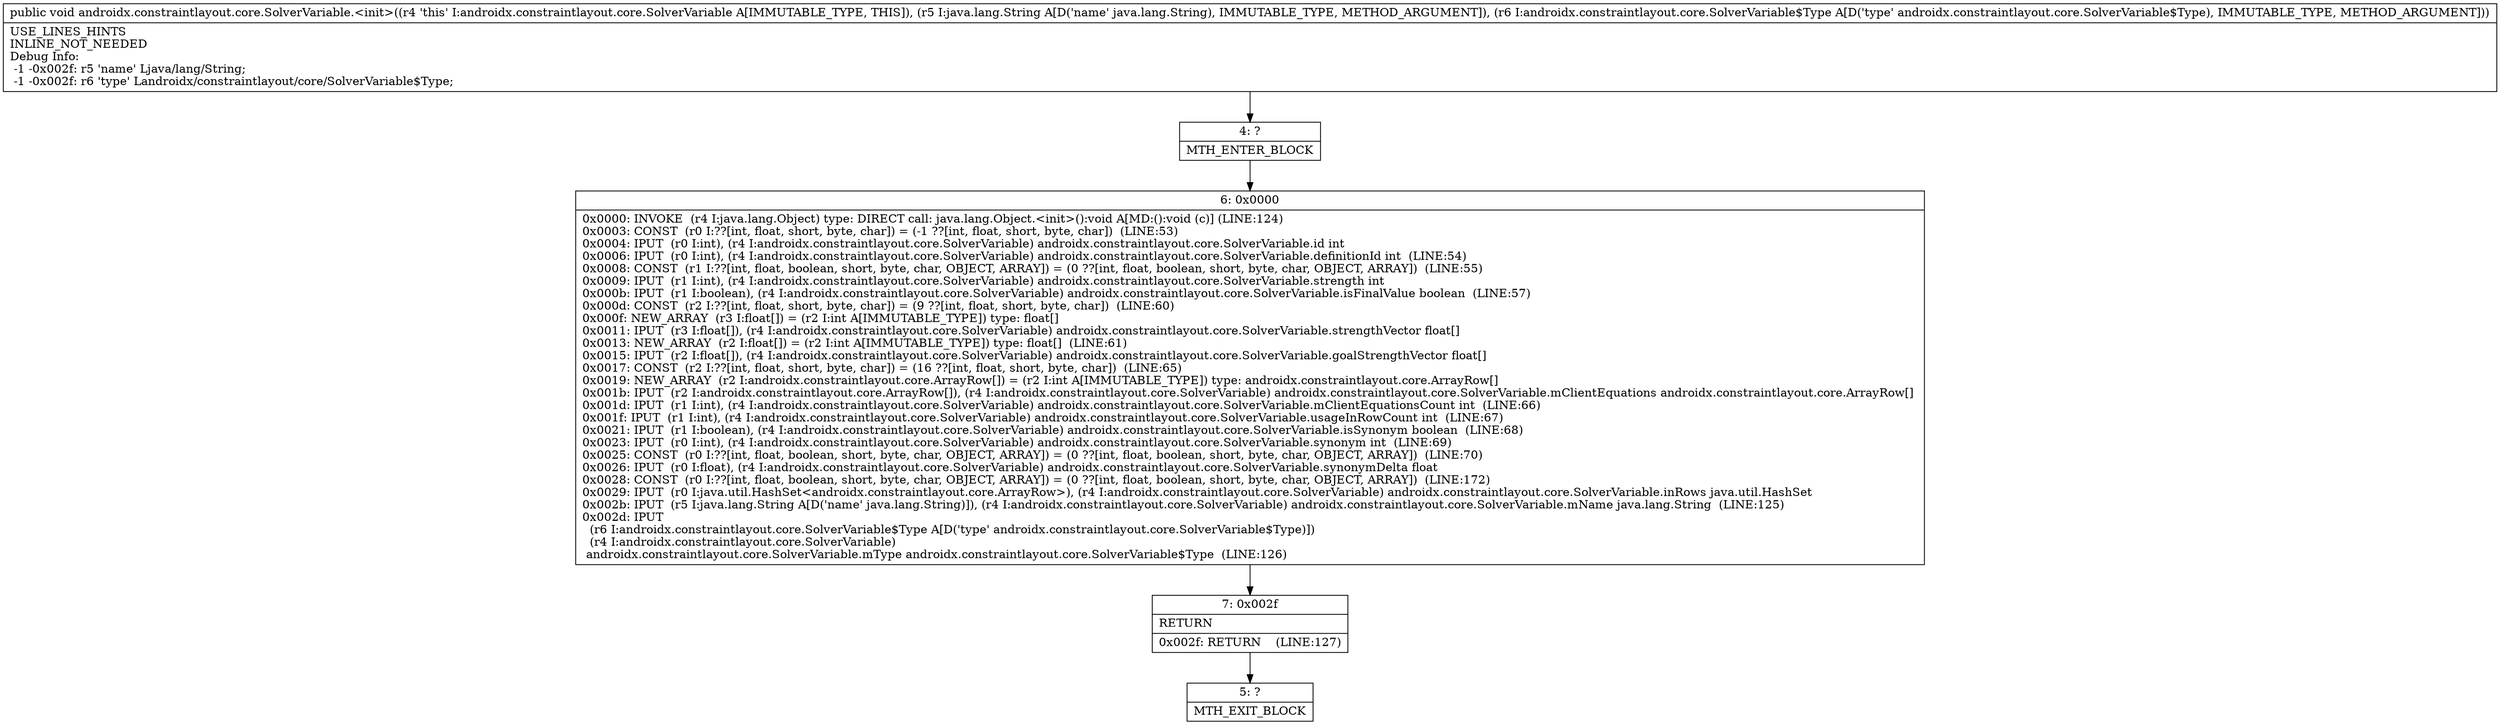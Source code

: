 digraph "CFG forandroidx.constraintlayout.core.SolverVariable.\<init\>(Ljava\/lang\/String;Landroidx\/constraintlayout\/core\/SolverVariable$Type;)V" {
Node_4 [shape=record,label="{4\:\ ?|MTH_ENTER_BLOCK\l}"];
Node_6 [shape=record,label="{6\:\ 0x0000|0x0000: INVOKE  (r4 I:java.lang.Object) type: DIRECT call: java.lang.Object.\<init\>():void A[MD:():void (c)] (LINE:124)\l0x0003: CONST  (r0 I:??[int, float, short, byte, char]) = (\-1 ??[int, float, short, byte, char])  (LINE:53)\l0x0004: IPUT  (r0 I:int), (r4 I:androidx.constraintlayout.core.SolverVariable) androidx.constraintlayout.core.SolverVariable.id int \l0x0006: IPUT  (r0 I:int), (r4 I:androidx.constraintlayout.core.SolverVariable) androidx.constraintlayout.core.SolverVariable.definitionId int  (LINE:54)\l0x0008: CONST  (r1 I:??[int, float, boolean, short, byte, char, OBJECT, ARRAY]) = (0 ??[int, float, boolean, short, byte, char, OBJECT, ARRAY])  (LINE:55)\l0x0009: IPUT  (r1 I:int), (r4 I:androidx.constraintlayout.core.SolverVariable) androidx.constraintlayout.core.SolverVariable.strength int \l0x000b: IPUT  (r1 I:boolean), (r4 I:androidx.constraintlayout.core.SolverVariable) androidx.constraintlayout.core.SolverVariable.isFinalValue boolean  (LINE:57)\l0x000d: CONST  (r2 I:??[int, float, short, byte, char]) = (9 ??[int, float, short, byte, char])  (LINE:60)\l0x000f: NEW_ARRAY  (r3 I:float[]) = (r2 I:int A[IMMUTABLE_TYPE]) type: float[] \l0x0011: IPUT  (r3 I:float[]), (r4 I:androidx.constraintlayout.core.SolverVariable) androidx.constraintlayout.core.SolverVariable.strengthVector float[] \l0x0013: NEW_ARRAY  (r2 I:float[]) = (r2 I:int A[IMMUTABLE_TYPE]) type: float[]  (LINE:61)\l0x0015: IPUT  (r2 I:float[]), (r4 I:androidx.constraintlayout.core.SolverVariable) androidx.constraintlayout.core.SolverVariable.goalStrengthVector float[] \l0x0017: CONST  (r2 I:??[int, float, short, byte, char]) = (16 ??[int, float, short, byte, char])  (LINE:65)\l0x0019: NEW_ARRAY  (r2 I:androidx.constraintlayout.core.ArrayRow[]) = (r2 I:int A[IMMUTABLE_TYPE]) type: androidx.constraintlayout.core.ArrayRow[] \l0x001b: IPUT  (r2 I:androidx.constraintlayout.core.ArrayRow[]), (r4 I:androidx.constraintlayout.core.SolverVariable) androidx.constraintlayout.core.SolverVariable.mClientEquations androidx.constraintlayout.core.ArrayRow[] \l0x001d: IPUT  (r1 I:int), (r4 I:androidx.constraintlayout.core.SolverVariable) androidx.constraintlayout.core.SolverVariable.mClientEquationsCount int  (LINE:66)\l0x001f: IPUT  (r1 I:int), (r4 I:androidx.constraintlayout.core.SolverVariable) androidx.constraintlayout.core.SolverVariable.usageInRowCount int  (LINE:67)\l0x0021: IPUT  (r1 I:boolean), (r4 I:androidx.constraintlayout.core.SolverVariable) androidx.constraintlayout.core.SolverVariable.isSynonym boolean  (LINE:68)\l0x0023: IPUT  (r0 I:int), (r4 I:androidx.constraintlayout.core.SolverVariable) androidx.constraintlayout.core.SolverVariable.synonym int  (LINE:69)\l0x0025: CONST  (r0 I:??[int, float, boolean, short, byte, char, OBJECT, ARRAY]) = (0 ??[int, float, boolean, short, byte, char, OBJECT, ARRAY])  (LINE:70)\l0x0026: IPUT  (r0 I:float), (r4 I:androidx.constraintlayout.core.SolverVariable) androidx.constraintlayout.core.SolverVariable.synonymDelta float \l0x0028: CONST  (r0 I:??[int, float, boolean, short, byte, char, OBJECT, ARRAY]) = (0 ??[int, float, boolean, short, byte, char, OBJECT, ARRAY])  (LINE:172)\l0x0029: IPUT  (r0 I:java.util.HashSet\<androidx.constraintlayout.core.ArrayRow\>), (r4 I:androidx.constraintlayout.core.SolverVariable) androidx.constraintlayout.core.SolverVariable.inRows java.util.HashSet \l0x002b: IPUT  (r5 I:java.lang.String A[D('name' java.lang.String)]), (r4 I:androidx.constraintlayout.core.SolverVariable) androidx.constraintlayout.core.SolverVariable.mName java.lang.String  (LINE:125)\l0x002d: IPUT  \l  (r6 I:androidx.constraintlayout.core.SolverVariable$Type A[D('type' androidx.constraintlayout.core.SolverVariable$Type)])\l  (r4 I:androidx.constraintlayout.core.SolverVariable)\l androidx.constraintlayout.core.SolverVariable.mType androidx.constraintlayout.core.SolverVariable$Type  (LINE:126)\l}"];
Node_7 [shape=record,label="{7\:\ 0x002f|RETURN\l|0x002f: RETURN    (LINE:127)\l}"];
Node_5 [shape=record,label="{5\:\ ?|MTH_EXIT_BLOCK\l}"];
MethodNode[shape=record,label="{public void androidx.constraintlayout.core.SolverVariable.\<init\>((r4 'this' I:androidx.constraintlayout.core.SolverVariable A[IMMUTABLE_TYPE, THIS]), (r5 I:java.lang.String A[D('name' java.lang.String), IMMUTABLE_TYPE, METHOD_ARGUMENT]), (r6 I:androidx.constraintlayout.core.SolverVariable$Type A[D('type' androidx.constraintlayout.core.SolverVariable$Type), IMMUTABLE_TYPE, METHOD_ARGUMENT]))  | USE_LINES_HINTS\lINLINE_NOT_NEEDED\lDebug Info:\l  \-1 \-0x002f: r5 'name' Ljava\/lang\/String;\l  \-1 \-0x002f: r6 'type' Landroidx\/constraintlayout\/core\/SolverVariable$Type;\l}"];
MethodNode -> Node_4;Node_4 -> Node_6;
Node_6 -> Node_7;
Node_7 -> Node_5;
}

